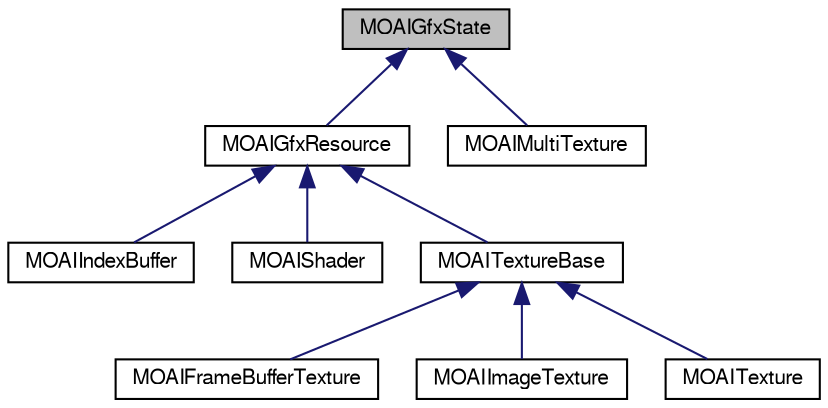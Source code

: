 digraph G
{
  edge [fontname="FreeSans",fontsize="10",labelfontname="FreeSans",labelfontsize="10"];
  node [fontname="FreeSans",fontsize="10",shape=record];
  Node1 [label="MOAIGfxState",height=0.2,width=0.4,color="black", fillcolor="grey75", style="filled" fontcolor="black"];
  Node1 -> Node2 [dir=back,color="midnightblue",fontsize="10",style="solid",fontname="FreeSans"];
  Node2 [label="MOAIGfxResource",height=0.2,width=0.4,color="black", fillcolor="white", style="filled",URL="$class_m_o_a_i_gfx_resource.html",tooltip="Base class for graphics resources owned by OpenGL. Implements resource lifecycle including restoratio..."];
  Node2 -> Node3 [dir=back,color="midnightblue",fontsize="10",style="solid",fontname="FreeSans"];
  Node3 [label="MOAIIndexBuffer",height=0.2,width=0.4,color="black", fillcolor="white", style="filled",URL="$class_m_o_a_i_index_buffer.html",tooltip="Index buffer class. Unused at this time."];
  Node2 -> Node4 [dir=back,color="midnightblue",fontsize="10",style="solid",fontname="FreeSans"];
  Node4 [label="MOAIShader",height=0.2,width=0.4,color="black", fillcolor="white", style="filled",URL="$class_m_o_a_i_shader.html",tooltip="Programmable shader class.   	&lt;table cellpadding=&quot;8&quot;&gt;&lt;tr&gt; &lt;td vertical-align..."];
  Node2 -> Node5 [dir=back,color="midnightblue",fontsize="10",style="solid",fontname="FreeSans"];
  Node5 [label="MOAITextureBase",height=0.2,width=0.4,color="black", fillcolor="white", style="filled",URL="$class_m_o_a_i_texture_base.html",tooltip="Base class for texture resources.   	&lt;table cellpadding=&quot;8&quot;&gt;&lt;tr&gt; &lt;td vertica..."];
  Node5 -> Node6 [dir=back,color="midnightblue",fontsize="10",style="solid",fontname="FreeSans"];
  Node6 [label="MOAIFrameBufferTexture",height=0.2,width=0.4,color="black", fillcolor="white", style="filled",URL="$class_m_o_a_i_frame_buffer_texture.html",tooltip="This is an implementation of a frame buffer that may be attached to a MOAILayer for offscreen renderi..."];
  Node5 -> Node7 [dir=back,color="midnightblue",fontsize="10",style="solid",fontname="FreeSans"];
  Node7 [label="MOAIImageTexture",height=0.2,width=0.4,color="black", fillcolor="white", style="filled",URL="$class_m_o_a_i_image_texture.html",tooltip="Binds an image (CPU memory) to a texture (GPU memory). Regions of the texture (or the entire texture)..."];
  Node5 -> Node8 [dir=back,color="midnightblue",fontsize="10",style="solid",fontname="FreeSans"];
  Node8 [label="MOAITexture",height=0.2,width=0.4,color="black", fillcolor="white", style="filled",URL="$class_m_o_a_i_texture.html",tooltip="Texture class."];
  Node1 -> Node9 [dir=back,color="midnightblue",fontsize="10",style="solid",fontname="FreeSans"];
  Node9 [label="MOAIMultiTexture",height=0.2,width=0.4,color="black", fillcolor="white", style="filled",URL="$class_m_o_a_i_multi_texture.html",tooltip="Attay of textures for multi-texturing."];
}
